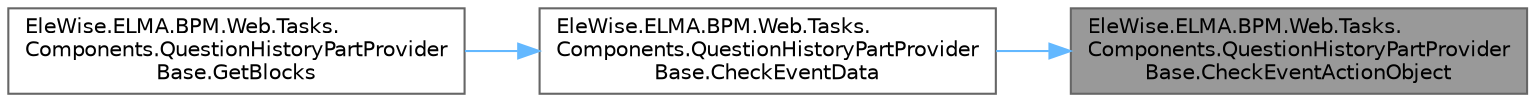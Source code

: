 digraph "EleWise.ELMA.BPM.Web.Tasks.Components.QuestionHistoryPartProviderBase.CheckEventActionObject"
{
 // LATEX_PDF_SIZE
  bgcolor="transparent";
  edge [fontname=Helvetica,fontsize=10,labelfontname=Helvetica,labelfontsize=10];
  node [fontname=Helvetica,fontsize=10,shape=box,height=0.2,width=0.4];
  rankdir="RL";
  Node1 [id="Node000001",label="EleWise.ELMA.BPM.Web.Tasks.\lComponents.QuestionHistoryPartProvider\lBase.CheckEventActionObject",height=0.2,width=0.4,color="gray40", fillcolor="grey60", style="filled", fontcolor="black",tooltip="Необходимо проверить в наследнике сформированную модель данных истории для отображения...."];
  Node1 -> Node2 [id="edge1_Node000001_Node000002",dir="back",color="steelblue1",style="solid",tooltip=" "];
  Node2 [id="Node000002",label="EleWise.ELMA.BPM.Web.Tasks.\lComponents.QuestionHistoryPartProvider\lBase.CheckEventData",height=0.2,width=0.4,color="grey40", fillcolor="white", style="filled",URL="$class_ele_wise_1_1_e_l_m_a_1_1_b_p_m_1_1_web_1_1_tasks_1_1_components_1_1_question_history_part_provider_base.html#ac2e14419dfe6265385206cbfd4276b78",tooltip=" "];
  Node2 -> Node3 [id="edge2_Node000002_Node000003",dir="back",color="steelblue1",style="solid",tooltip=" "];
  Node3 [id="Node000003",label="EleWise.ELMA.BPM.Web.Tasks.\lComponents.QuestionHistoryPartProvider\lBase.GetBlocks",height=0.2,width=0.4,color="grey40", fillcolor="white", style="filled",URL="$class_ele_wise_1_1_e_l_m_a_1_1_b_p_m_1_1_web_1_1_tasks_1_1_components_1_1_question_history_part_provider_base.html#a1b4cc54814a8a3c176b61582eb8ca356",tooltip=" "];
}
